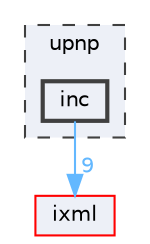digraph "/Users/mylhyz/Downloads/libupnp-1.14.18/upnp/inc"
{
 // LATEX_PDF_SIZE
  bgcolor="transparent";
  edge [fontname=Helvetica,fontsize=10,labelfontname=Helvetica,labelfontsize=10];
  node [fontname=Helvetica,fontsize=10,shape=box,height=0.2,width=0.4];
  compound=true
  subgraph clusterdir_500eb3075243de088213ee7b504b6a30 {
    graph [ bgcolor="#edf0f7", pencolor="grey25", label="upnp", fontname=Helvetica,fontsize=10 style="filled,dashed", URL="dir_500eb3075243de088213ee7b504b6a30.html",tooltip=""]
  dir_3da35c713fa963ae049913675ac870d6 [label="inc", fillcolor="#edf0f7", color="grey25", style="filled,bold", URL="dir_3da35c713fa963ae049913675ac870d6.html",tooltip=""];
  }
  dir_31beb016aa6d7229478e8618a61a6722 [label="ixml", fillcolor="#edf0f7", color="red", style="filled", URL="dir_31beb016aa6d7229478e8618a61a6722.html",tooltip=""];
  dir_3da35c713fa963ae049913675ac870d6->dir_31beb016aa6d7229478e8618a61a6722 [headlabel="9", labeldistance=1.5 headhref="dir_000009_000011.html" href="dir_000009_000011.html" color="steelblue1" fontcolor="steelblue1"];
}
